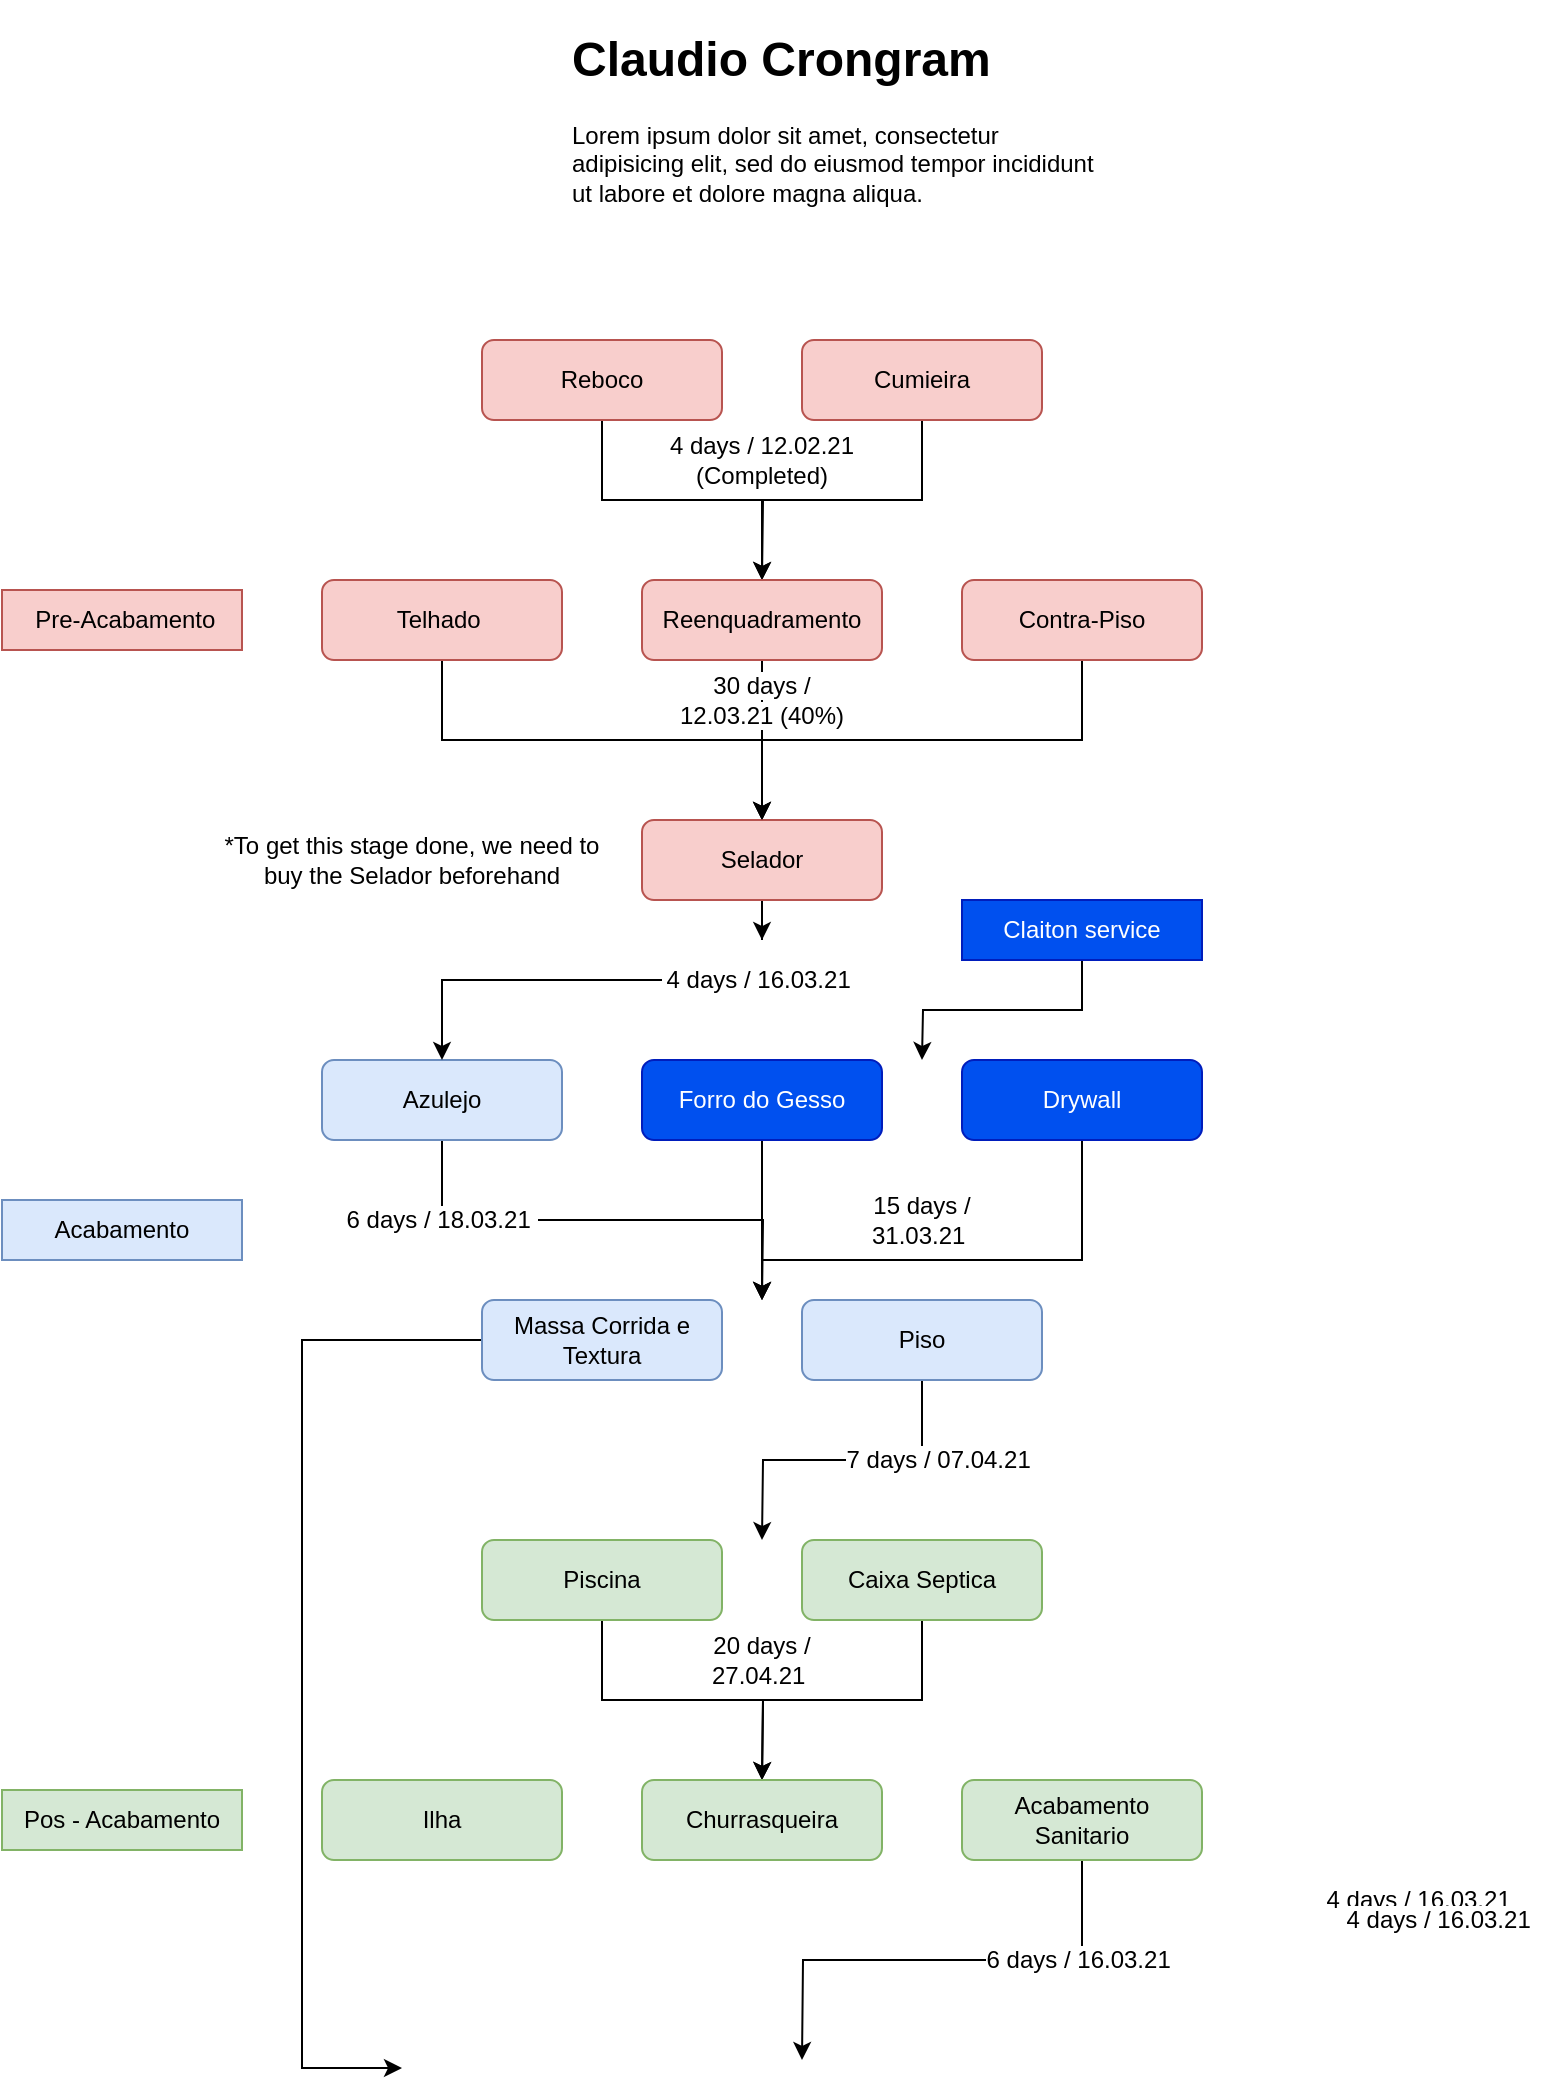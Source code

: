 <mxfile version="14.4.2" type="github">
  <diagram id="C5RBs43oDa-KdzZeNtuy" name="Page-1">
    <mxGraphModel dx="868" dy="425" grid="1" gridSize="10" guides="1" tooltips="1" connect="1" arrows="1" fold="1" page="1" pageScale="1" pageWidth="827" pageHeight="1169" math="0" shadow="0">
      <root>
        <mxCell id="WIyWlLk6GJQsqaUBKTNV-0" />
        <mxCell id="WIyWlLk6GJQsqaUBKTNV-1" parent="WIyWlLk6GJQsqaUBKTNV-0" />
        <mxCell id="syaUVqnRFvVhjAQLs_3b-37" style="edgeStyle=orthogonalEdgeStyle;rounded=0;orthogonalLoop=1;jettySize=auto;html=1;exitX=0.5;exitY=1;exitDx=0;exitDy=0;entryX=0.5;entryY=0;entryDx=0;entryDy=0;" edge="1" parent="WIyWlLk6GJQsqaUBKTNV-1" source="WIyWlLk6GJQsqaUBKTNV-3" target="syaUVqnRFvVhjAQLs_3b-2">
          <mxGeometry relative="1" as="geometry" />
        </mxCell>
        <mxCell id="WIyWlLk6GJQsqaUBKTNV-3" value="Reboco" style="rounded=1;whiteSpace=wrap;html=1;fontSize=12;glass=0;strokeWidth=1;shadow=0;fillColor=#f8cecc;strokeColor=#b85450;" parent="WIyWlLk6GJQsqaUBKTNV-1" vertex="1">
          <mxGeometry x="280" y="200" width="120" height="40" as="geometry" />
        </mxCell>
        <mxCell id="syaUVqnRFvVhjAQLs_3b-0" value="&amp;nbsp;Pre-Acabamento" style="text;html=1;strokeColor=#b85450;fillColor=#f8cecc;align=center;verticalAlign=middle;whiteSpace=wrap;rounded=0;" vertex="1" parent="WIyWlLk6GJQsqaUBKTNV-1">
          <mxGeometry x="40" y="325" width="120" height="30" as="geometry" />
        </mxCell>
        <mxCell id="syaUVqnRFvVhjAQLs_3b-38" style="edgeStyle=orthogonalEdgeStyle;rounded=0;orthogonalLoop=1;jettySize=auto;html=1;exitX=0.5;exitY=1;exitDx=0;exitDy=0;" edge="1" parent="WIyWlLk6GJQsqaUBKTNV-1" source="syaUVqnRFvVhjAQLs_3b-1">
          <mxGeometry relative="1" as="geometry">
            <mxPoint x="420" y="320" as="targetPoint" />
          </mxGeometry>
        </mxCell>
        <mxCell id="syaUVqnRFvVhjAQLs_3b-1" value="Cumieira" style="rounded=1;whiteSpace=wrap;html=1;fontSize=12;glass=0;strokeWidth=1;shadow=0;fillColor=#f8cecc;strokeColor=#b85450;" vertex="1" parent="WIyWlLk6GJQsqaUBKTNV-1">
          <mxGeometry x="440" y="200" width="120" height="40" as="geometry" />
        </mxCell>
        <mxCell id="syaUVqnRFvVhjAQLs_3b-40" style="edgeStyle=orthogonalEdgeStyle;rounded=0;orthogonalLoop=1;jettySize=auto;html=1;exitX=0.5;exitY=1;exitDx=0;exitDy=0;entryX=0.5;entryY=0;entryDx=0;entryDy=0;" edge="1" parent="WIyWlLk6GJQsqaUBKTNV-1" source="syaUVqnRFvVhjAQLs_3b-2" target="syaUVqnRFvVhjAQLs_3b-7">
          <mxGeometry relative="1" as="geometry" />
        </mxCell>
        <mxCell id="syaUVqnRFvVhjAQLs_3b-2" value="Reenquadramento" style="rounded=1;whiteSpace=wrap;html=1;fontSize=12;glass=0;strokeWidth=1;shadow=0;fillColor=#f8cecc;strokeColor=#b85450;" vertex="1" parent="WIyWlLk6GJQsqaUBKTNV-1">
          <mxGeometry x="360" y="320" width="120" height="40" as="geometry" />
        </mxCell>
        <mxCell id="syaUVqnRFvVhjAQLs_3b-39" style="edgeStyle=orthogonalEdgeStyle;rounded=0;orthogonalLoop=1;jettySize=auto;html=1;entryX=0.5;entryY=0;entryDx=0;entryDy=0;" edge="1" parent="WIyWlLk6GJQsqaUBKTNV-1" source="syaUVqnRFvVhjAQLs_3b-4" target="syaUVqnRFvVhjAQLs_3b-7">
          <mxGeometry relative="1" as="geometry">
            <Array as="points">
              <mxPoint x="260" y="400" />
              <mxPoint x="420" y="400" />
            </Array>
          </mxGeometry>
        </mxCell>
        <mxCell id="syaUVqnRFvVhjAQLs_3b-4" value="Telhado&amp;nbsp;" style="rounded=1;whiteSpace=wrap;html=1;fontSize=12;glass=0;strokeWidth=1;shadow=0;fillColor=#f8cecc;strokeColor=#b85450;" vertex="1" parent="WIyWlLk6GJQsqaUBKTNV-1">
          <mxGeometry x="200" y="320" width="120" height="40" as="geometry" />
        </mxCell>
        <mxCell id="syaUVqnRFvVhjAQLs_3b-77" style="edgeStyle=orthogonalEdgeStyle;rounded=0;orthogonalLoop=1;jettySize=auto;html=1;exitX=0.5;exitY=1;exitDx=0;exitDy=0;" edge="1" parent="WIyWlLk6GJQsqaUBKTNV-1" source="syaUVqnRFvVhjAQLs_3b-7" target="syaUVqnRFvVhjAQLs_3b-64">
          <mxGeometry relative="1" as="geometry" />
        </mxCell>
        <mxCell id="syaUVqnRFvVhjAQLs_3b-7" value="Selador" style="rounded=1;whiteSpace=wrap;html=1;fontSize=12;glass=0;strokeWidth=1;shadow=0;fillColor=#f8cecc;strokeColor=#b85450;" vertex="1" parent="WIyWlLk6GJQsqaUBKTNV-1">
          <mxGeometry x="360" y="440" width="120" height="40" as="geometry" />
        </mxCell>
        <mxCell id="syaUVqnRFvVhjAQLs_3b-41" style="edgeStyle=orthogonalEdgeStyle;rounded=0;orthogonalLoop=1;jettySize=auto;html=1;exitX=0.5;exitY=1;exitDx=0;exitDy=0;entryX=0.5;entryY=0;entryDx=0;entryDy=0;" edge="1" parent="WIyWlLk6GJQsqaUBKTNV-1" source="syaUVqnRFvVhjAQLs_3b-8" target="syaUVqnRFvVhjAQLs_3b-7">
          <mxGeometry relative="1" as="geometry" />
        </mxCell>
        <mxCell id="syaUVqnRFvVhjAQLs_3b-8" value="Contra-Piso" style="rounded=1;whiteSpace=wrap;html=1;fontSize=12;glass=0;strokeWidth=1;shadow=0;fillColor=#f8cecc;strokeColor=#b85450;" vertex="1" parent="WIyWlLk6GJQsqaUBKTNV-1">
          <mxGeometry x="520" y="320" width="120" height="40" as="geometry" />
        </mxCell>
        <mxCell id="syaUVqnRFvVhjAQLs_3b-12" value="Acabamento" style="text;html=1;strokeColor=#6c8ebf;fillColor=#dae8fc;align=center;verticalAlign=middle;whiteSpace=wrap;rounded=0;" vertex="1" parent="WIyWlLk6GJQsqaUBKTNV-1">
          <mxGeometry x="40" y="630" width="120" height="30" as="geometry" />
        </mxCell>
        <mxCell id="syaUVqnRFvVhjAQLs_3b-83" style="edgeStyle=orthogonalEdgeStyle;rounded=0;orthogonalLoop=1;jettySize=auto;html=1;exitX=0.5;exitY=1;exitDx=0;exitDy=0;" edge="1" parent="WIyWlLk6GJQsqaUBKTNV-1" source="syaUVqnRFvVhjAQLs_3b-14">
          <mxGeometry relative="1" as="geometry">
            <mxPoint x="420" y="680" as="targetPoint" />
          </mxGeometry>
        </mxCell>
        <mxCell id="syaUVqnRFvVhjAQLs_3b-14" value="Azulejo" style="rounded=1;whiteSpace=wrap;html=1;fontSize=12;glass=0;strokeWidth=1;shadow=0;fillColor=#dae8fc;strokeColor=#6c8ebf;" vertex="1" parent="WIyWlLk6GJQsqaUBKTNV-1">
          <mxGeometry x="200" y="560" width="120" height="40" as="geometry" />
        </mxCell>
        <mxCell id="syaUVqnRFvVhjAQLs_3b-44" style="edgeStyle=orthogonalEdgeStyle;rounded=0;orthogonalLoop=1;jettySize=auto;html=1;exitX=0.5;exitY=1;exitDx=0;exitDy=0;" edge="1" parent="WIyWlLk6GJQsqaUBKTNV-1" source="syaUVqnRFvVhjAQLs_3b-15">
          <mxGeometry relative="1" as="geometry">
            <mxPoint x="420" y="680" as="targetPoint" />
          </mxGeometry>
        </mxCell>
        <mxCell id="syaUVqnRFvVhjAQLs_3b-15" value="Forro do Gesso" style="rounded=1;whiteSpace=wrap;html=1;fontSize=12;glass=0;strokeWidth=1;shadow=0;fillColor=#0050ef;strokeColor=#001DBC;fontColor=#ffffff;" vertex="1" parent="WIyWlLk6GJQsqaUBKTNV-1">
          <mxGeometry x="360" y="560" width="120" height="40" as="geometry" />
        </mxCell>
        <mxCell id="syaUVqnRFvVhjAQLs_3b-48" style="edgeStyle=orthogonalEdgeStyle;rounded=0;orthogonalLoop=1;jettySize=auto;html=1;exitX=0.5;exitY=1;exitDx=0;exitDy=0;" edge="1" parent="WIyWlLk6GJQsqaUBKTNV-1" source="syaUVqnRFvVhjAQLs_3b-19">
          <mxGeometry relative="1" as="geometry">
            <mxPoint x="420" y="800" as="targetPoint" />
          </mxGeometry>
        </mxCell>
        <mxCell id="syaUVqnRFvVhjAQLs_3b-19" value="Piso" style="rounded=1;whiteSpace=wrap;html=1;fontSize=12;glass=0;strokeWidth=1;shadow=0;fillColor=#dae8fc;strokeColor=#6c8ebf;" vertex="1" parent="WIyWlLk6GJQsqaUBKTNV-1">
          <mxGeometry x="440" y="680" width="120" height="40" as="geometry" />
        </mxCell>
        <mxCell id="syaUVqnRFvVhjAQLs_3b-47" style="edgeStyle=orthogonalEdgeStyle;rounded=0;orthogonalLoop=1;jettySize=auto;html=1;exitX=0.5;exitY=1;exitDx=0;exitDy=0;" edge="1" parent="WIyWlLk6GJQsqaUBKTNV-1" source="syaUVqnRFvVhjAQLs_3b-20">
          <mxGeometry relative="1" as="geometry">
            <mxPoint x="420" y="680" as="targetPoint" />
            <Array as="points">
              <mxPoint x="580" y="660" />
              <mxPoint x="420" y="660" />
            </Array>
          </mxGeometry>
        </mxCell>
        <mxCell id="syaUVqnRFvVhjAQLs_3b-20" value="Drywall" style="rounded=1;whiteSpace=wrap;html=1;fontSize=12;glass=0;strokeWidth=1;shadow=0;fillColor=#0050ef;strokeColor=#001DBC;fontColor=#ffffff;" vertex="1" parent="WIyWlLk6GJQsqaUBKTNV-1">
          <mxGeometry x="520" y="560" width="120" height="40" as="geometry" />
        </mxCell>
        <mxCell id="syaUVqnRFvVhjAQLs_3b-88" style="edgeStyle=orthogonalEdgeStyle;rounded=0;orthogonalLoop=1;jettySize=auto;html=1;exitX=0;exitY=0.5;exitDx=0;exitDy=0;" edge="1" parent="WIyWlLk6GJQsqaUBKTNV-1" source="syaUVqnRFvVhjAQLs_3b-22">
          <mxGeometry relative="1" as="geometry">
            <mxPoint x="240" y="1064" as="targetPoint" />
            <Array as="points">
              <mxPoint x="190" y="700" />
              <mxPoint x="190" y="1064" />
            </Array>
          </mxGeometry>
        </mxCell>
        <mxCell id="syaUVqnRFvVhjAQLs_3b-22" value="Massa Corrida e Textura" style="rounded=1;whiteSpace=wrap;html=1;fontSize=12;glass=0;strokeWidth=1;shadow=0;fillColor=#dae8fc;strokeColor=#6c8ebf;" vertex="1" parent="WIyWlLk6GJQsqaUBKTNV-1">
          <mxGeometry x="280" y="680" width="120" height="40" as="geometry" />
        </mxCell>
        <mxCell id="syaUVqnRFvVhjAQLs_3b-27" value="Pos - Acabamento" style="text;html=1;strokeColor=#82b366;fillColor=#d5e8d4;align=center;verticalAlign=middle;whiteSpace=wrap;rounded=0;" vertex="1" parent="WIyWlLk6GJQsqaUBKTNV-1">
          <mxGeometry x="40" y="925" width="120" height="30" as="geometry" />
        </mxCell>
        <mxCell id="syaUVqnRFvVhjAQLs_3b-90" style="edgeStyle=orthogonalEdgeStyle;rounded=0;orthogonalLoop=1;jettySize=auto;html=1;exitX=0.5;exitY=1;exitDx=0;exitDy=0;" edge="1" parent="WIyWlLk6GJQsqaUBKTNV-1" source="syaUVqnRFvVhjAQLs_3b-28">
          <mxGeometry relative="1" as="geometry">
            <mxPoint x="420" y="920" as="targetPoint" />
          </mxGeometry>
        </mxCell>
        <mxCell id="syaUVqnRFvVhjAQLs_3b-28" value="Piscina" style="rounded=1;whiteSpace=wrap;html=1;fontSize=12;glass=0;strokeWidth=1;shadow=0;fillColor=#d5e8d4;strokeColor=#82b366;" vertex="1" parent="WIyWlLk6GJQsqaUBKTNV-1">
          <mxGeometry x="280" y="800" width="120" height="40" as="geometry" />
        </mxCell>
        <mxCell id="syaUVqnRFvVhjAQLs_3b-92" style="edgeStyle=orthogonalEdgeStyle;rounded=0;orthogonalLoop=1;jettySize=auto;html=1;exitX=0.5;exitY=1;exitDx=0;exitDy=0;" edge="1" parent="WIyWlLk6GJQsqaUBKTNV-1" source="syaUVqnRFvVhjAQLs_3b-29">
          <mxGeometry relative="1" as="geometry">
            <mxPoint x="440" y="1060" as="targetPoint" />
          </mxGeometry>
        </mxCell>
        <mxCell id="syaUVqnRFvVhjAQLs_3b-29" value="Acabamento Sanitario" style="rounded=1;whiteSpace=wrap;html=1;fontSize=12;glass=0;strokeWidth=1;shadow=0;fillColor=#d5e8d4;strokeColor=#82b366;" vertex="1" parent="WIyWlLk6GJQsqaUBKTNV-1">
          <mxGeometry x="520" y="920" width="120" height="40" as="geometry" />
        </mxCell>
        <mxCell id="syaUVqnRFvVhjAQLs_3b-55" style="edgeStyle=orthogonalEdgeStyle;rounded=0;orthogonalLoop=1;jettySize=auto;html=1;exitX=0.5;exitY=1;exitDx=0;exitDy=0;" edge="1" parent="WIyWlLk6GJQsqaUBKTNV-1" source="syaUVqnRFvVhjAQLs_3b-30">
          <mxGeometry relative="1" as="geometry">
            <mxPoint x="420" y="920" as="targetPoint" />
          </mxGeometry>
        </mxCell>
        <mxCell id="syaUVqnRFvVhjAQLs_3b-30" value="Caixa Septica" style="rounded=1;whiteSpace=wrap;html=1;fontSize=12;glass=0;strokeWidth=1;shadow=0;fillColor=#d5e8d4;strokeColor=#82b366;" vertex="1" parent="WIyWlLk6GJQsqaUBKTNV-1">
          <mxGeometry x="440" y="800" width="120" height="40" as="geometry" />
        </mxCell>
        <mxCell id="syaUVqnRFvVhjAQLs_3b-31" value="Ilha" style="rounded=1;whiteSpace=wrap;html=1;fontSize=12;glass=0;strokeWidth=1;shadow=0;fillColor=#d5e8d4;strokeColor=#82b366;" vertex="1" parent="WIyWlLk6GJQsqaUBKTNV-1">
          <mxGeometry x="200" y="920" width="120" height="40" as="geometry" />
        </mxCell>
        <mxCell id="syaUVqnRFvVhjAQLs_3b-33" value="Churrasqueira" style="rounded=1;whiteSpace=wrap;html=1;fontSize=12;glass=0;strokeWidth=1;shadow=0;fillColor=#d5e8d4;strokeColor=#82b366;" vertex="1" parent="WIyWlLk6GJQsqaUBKTNV-1">
          <mxGeometry x="360" y="920" width="120" height="40" as="geometry" />
        </mxCell>
        <mxCell id="syaUVqnRFvVhjAQLs_3b-61" value="&lt;h1&gt;Claudio Crongram&lt;/h1&gt;&lt;p&gt;Lorem ipsum dolor sit amet, consectetur adipisicing elit, sed do eiusmod tempor incididunt ut labore et dolore magna aliqua.&lt;/p&gt;" style="text;html=1;strokeColor=none;fillColor=none;spacing=5;spacingTop=-20;whiteSpace=wrap;overflow=hidden;rounded=0;" vertex="1" parent="WIyWlLk6GJQsqaUBKTNV-1">
          <mxGeometry x="320" y="40" width="280" height="120" as="geometry" />
        </mxCell>
        <mxCell id="syaUVqnRFvVhjAQLs_3b-62" value="4 days / 12.02.21 (Completed)&lt;br&gt;" style="text;html=1;strokeColor=none;fillColor=none;align=center;verticalAlign=middle;whiteSpace=wrap;rounded=0;" vertex="1" parent="WIyWlLk6GJQsqaUBKTNV-1">
          <mxGeometry x="370" y="240" width="100" height="40" as="geometry" />
        </mxCell>
        <mxCell id="syaUVqnRFvVhjAQLs_3b-74" style="edgeStyle=orthogonalEdgeStyle;rounded=0;orthogonalLoop=1;jettySize=auto;html=1;entryX=0.5;entryY=0;entryDx=0;entryDy=0;" edge="1" parent="WIyWlLk6GJQsqaUBKTNV-1" source="syaUVqnRFvVhjAQLs_3b-64" target="syaUVqnRFvVhjAQLs_3b-14">
          <mxGeometry relative="1" as="geometry" />
        </mxCell>
        <mxCell id="syaUVqnRFvVhjAQLs_3b-64" value="&lt;span style=&quot;background-color: rgb(255 , 255 , 255)&quot;&gt;4 days / 16.03.21&amp;nbsp;&lt;/span&gt;" style="text;html=1;align=center;verticalAlign=middle;whiteSpace=wrap;rounded=0;" vertex="1" parent="WIyWlLk6GJQsqaUBKTNV-1">
          <mxGeometry x="370" y="500" width="100" height="40" as="geometry" />
        </mxCell>
        <mxCell id="syaUVqnRFvVhjAQLs_3b-63" value="&lt;span style=&quot;background-color: rgb(255 , 255 , 255)&quot;&gt;30 days / 12.03.21 (40%)&lt;/span&gt;" style="text;html=1;align=center;verticalAlign=middle;whiteSpace=wrap;rounded=0;" vertex="1" parent="WIyWlLk6GJQsqaUBKTNV-1">
          <mxGeometry x="370" y="360" width="100" height="40" as="geometry" />
        </mxCell>
        <mxCell id="syaUVqnRFvVhjAQLs_3b-67" value="*To get this stage done, we need to buy the Selador beforehand" style="text;html=1;strokeColor=none;fillColor=none;align=center;verticalAlign=middle;whiteSpace=wrap;rounded=0;" vertex="1" parent="WIyWlLk6GJQsqaUBKTNV-1">
          <mxGeometry x="150" y="445" width="190" height="30" as="geometry" />
        </mxCell>
        <mxCell id="syaUVqnRFvVhjAQLs_3b-68" value="&lt;span style=&quot;background-color: rgb(255 , 255 , 255)&quot;&gt;20 days / 27.04.21&amp;nbsp;&lt;/span&gt;" style="text;html=1;align=center;verticalAlign=middle;whiteSpace=wrap;rounded=0;" vertex="1" parent="WIyWlLk6GJQsqaUBKTNV-1">
          <mxGeometry x="370" y="840" width="100" height="40" as="geometry" />
        </mxCell>
        <mxCell id="syaUVqnRFvVhjAQLs_3b-69" value="&lt;span style=&quot;background-color: rgb(255 , 255 , 255)&quot;&gt;15 days / 31.03.21&amp;nbsp;&lt;/span&gt;" style="text;html=1;align=center;verticalAlign=middle;whiteSpace=wrap;rounded=0;" vertex="1" parent="WIyWlLk6GJQsqaUBKTNV-1">
          <mxGeometry x="450" y="620" width="100" height="40" as="geometry" />
        </mxCell>
        <mxCell id="syaUVqnRFvVhjAQLs_3b-81" style="edgeStyle=orthogonalEdgeStyle;rounded=0;orthogonalLoop=1;jettySize=auto;html=1;exitX=0.5;exitY=1;exitDx=0;exitDy=0;" edge="1" parent="WIyWlLk6GJQsqaUBKTNV-1" source="syaUVqnRFvVhjAQLs_3b-73">
          <mxGeometry relative="1" as="geometry">
            <mxPoint x="500" y="560" as="targetPoint" />
          </mxGeometry>
        </mxCell>
        <mxCell id="syaUVqnRFvVhjAQLs_3b-73" value="Claiton service" style="text;html=1;strokeColor=#001DBC;fillColor=#0050ef;align=center;verticalAlign=middle;whiteSpace=wrap;rounded=0;fontColor=#ffffff;" vertex="1" parent="WIyWlLk6GJQsqaUBKTNV-1">
          <mxGeometry x="520" y="480" width="120" height="30" as="geometry" />
        </mxCell>
        <mxCell id="syaUVqnRFvVhjAQLs_3b-70" value="&lt;span style=&quot;background-color: rgb(255 , 255 , 255)&quot;&gt;6 days / 18.03.21&amp;nbsp;&lt;/span&gt;" style="text;html=1;align=center;verticalAlign=middle;whiteSpace=wrap;rounded=0;" vertex="1" parent="WIyWlLk6GJQsqaUBKTNV-1">
          <mxGeometry x="210" y="620" width="100" height="40" as="geometry" />
        </mxCell>
        <mxCell id="syaUVqnRFvVhjAQLs_3b-84" value="&lt;span style=&quot;background-color: rgb(255 , 255 , 255)&quot;&gt;4 days / 16.03.21&amp;nbsp;&lt;/span&gt;" style="text;html=1;align=center;verticalAlign=middle;whiteSpace=wrap;rounded=0;" vertex="1" parent="WIyWlLk6GJQsqaUBKTNV-1">
          <mxGeometry x="700" y="960" width="100" height="40" as="geometry" />
        </mxCell>
        <mxCell id="syaUVqnRFvVhjAQLs_3b-85" value="&lt;span style=&quot;background-color: rgb(255 , 255 , 255)&quot;&gt;7 days / 07.04.21&amp;nbsp;&lt;/span&gt;" style="text;html=1;align=center;verticalAlign=middle;whiteSpace=wrap;rounded=0;" vertex="1" parent="WIyWlLk6GJQsqaUBKTNV-1">
          <mxGeometry x="460" y="730" width="100" height="60" as="geometry" />
        </mxCell>
        <mxCell id="syaUVqnRFvVhjAQLs_3b-94" value="&lt;span style=&quot;background-color: rgb(255 , 255 , 255)&quot;&gt;4 days / 16.03.21&amp;nbsp;&lt;/span&gt;" style="text;html=1;align=center;verticalAlign=middle;whiteSpace=wrap;rounded=0;" vertex="1" parent="WIyWlLk6GJQsqaUBKTNV-1">
          <mxGeometry x="710" y="970" width="100" height="40" as="geometry" />
        </mxCell>
        <mxCell id="syaUVqnRFvVhjAQLs_3b-95" value="&lt;span style=&quot;background-color: rgb(255 , 255 , 255)&quot;&gt;6 days / 16.03.21&amp;nbsp;&lt;/span&gt;" style="text;html=1;align=center;verticalAlign=middle;whiteSpace=wrap;rounded=0;" vertex="1" parent="WIyWlLk6GJQsqaUBKTNV-1">
          <mxGeometry x="530" y="990" width="100" height="40" as="geometry" />
        </mxCell>
      </root>
    </mxGraphModel>
  </diagram>
</mxfile>
